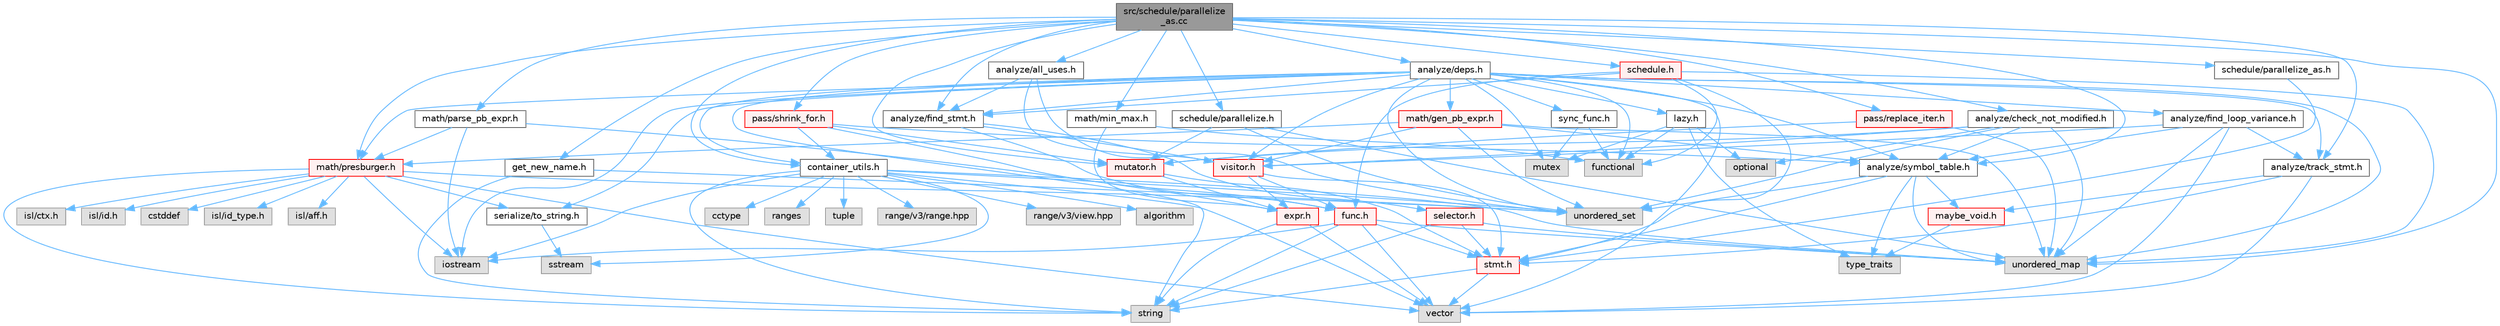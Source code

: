 digraph "src/schedule/parallelize_as.cc"
{
 // LATEX_PDF_SIZE
  bgcolor="transparent";
  edge [fontname=Helvetica,fontsize=10,labelfontname=Helvetica,labelfontsize=10];
  node [fontname=Helvetica,fontsize=10,shape=box,height=0.2,width=0.4];
  Node1 [label="src/schedule/parallelize\l_as.cc",height=0.2,width=0.4,color="gray40", fillcolor="grey60", style="filled", fontcolor="black",tooltip=" "];
  Node1 -> Node2 [color="steelblue1",style="solid"];
  Node2 [label="unordered_map",height=0.2,width=0.4,color="grey60", fillcolor="#E0E0E0", style="filled",tooltip=" "];
  Node1 -> Node3 [color="steelblue1",style="solid"];
  Node3 [label="analyze/all_uses.h",height=0.2,width=0.4,color="grey40", fillcolor="white", style="filled",URL="$all__uses_8h.html",tooltip=" "];
  Node3 -> Node4 [color="steelblue1",style="solid"];
  Node4 [label="unordered_set",height=0.2,width=0.4,color="grey60", fillcolor="#E0E0E0", style="filled",tooltip=" "];
  Node3 -> Node5 [color="steelblue1",style="solid"];
  Node5 [label="analyze/find_stmt.h",height=0.2,width=0.4,color="grey40", fillcolor="white", style="filled",URL="$find__stmt_8h.html",tooltip=" "];
  Node5 -> Node6 [color="steelblue1",style="solid"];
  Node6 [label="func.h",height=0.2,width=0.4,color="red", fillcolor="#FFF0F0", style="filled",URL="$func_8h.html",tooltip=" "];
  Node6 -> Node7 [color="steelblue1",style="solid"];
  Node7 [label="iostream",height=0.2,width=0.4,color="grey60", fillcolor="#E0E0E0", style="filled",tooltip=" "];
  Node6 -> Node8 [color="steelblue1",style="solid"];
  Node8 [label="string",height=0.2,width=0.4,color="grey60", fillcolor="#E0E0E0", style="filled",tooltip=" "];
  Node6 -> Node2 [color="steelblue1",style="solid"];
  Node6 -> Node10 [color="steelblue1",style="solid"];
  Node10 [label="vector",height=0.2,width=0.4,color="grey60", fillcolor="#E0E0E0", style="filled",tooltip=" "];
  Node6 -> Node49 [color="steelblue1",style="solid"];
  Node49 [label="stmt.h",height=0.2,width=0.4,color="red", fillcolor="#FFF0F0", style="filled",URL="$stmt_8h.html",tooltip=" "];
  Node49 -> Node8 [color="steelblue1",style="solid"];
  Node49 -> Node10 [color="steelblue1",style="solid"];
  Node5 -> Node55 [color="steelblue1",style="solid"];
  Node55 [label="selector.h",height=0.2,width=0.4,color="red", fillcolor="#FFF0F0", style="filled",URL="$selector_8h.html",tooltip=" "];
  Node55 -> Node8 [color="steelblue1",style="solid"];
  Node55 -> Node2 [color="steelblue1",style="solid"];
  Node55 -> Node49 [color="steelblue1",style="solid"];
  Node5 -> Node56 [color="steelblue1",style="solid"];
  Node56 [label="visitor.h",height=0.2,width=0.4,color="red", fillcolor="#FFF0F0", style="filled",URL="$visitor_8h.html",tooltip=" "];
  Node56 -> Node42 [color="steelblue1",style="solid"];
  Node42 [label="expr.h",height=0.2,width=0.4,color="red", fillcolor="#FFF0F0", style="filled",URL="$expr_8h.html",tooltip=" "];
  Node42 -> Node8 [color="steelblue1",style="solid"];
  Node42 -> Node10 [color="steelblue1",style="solid"];
  Node56 -> Node6 [color="steelblue1",style="solid"];
  Node56 -> Node49 [color="steelblue1",style="solid"];
  Node3 -> Node56 [color="steelblue1",style="solid"];
  Node1 -> Node61 [color="steelblue1",style="solid"];
  Node61 [label="analyze/check_not_modified.h",height=0.2,width=0.4,color="grey40", fillcolor="white", style="filled",URL="$check__not__modified_8h.html",tooltip=" "];
  Node61 -> Node14 [color="steelblue1",style="solid"];
  Node14 [label="optional",height=0.2,width=0.4,color="grey60", fillcolor="#E0E0E0", style="filled",tooltip=" "];
  Node61 -> Node2 [color="steelblue1",style="solid"];
  Node61 -> Node4 [color="steelblue1",style="solid"];
  Node61 -> Node62 [color="steelblue1",style="solid"];
  Node62 [label="analyze/symbol_table.h",height=0.2,width=0.4,color="grey40", fillcolor="white", style="filled",URL="$symbol__table_8h.html",tooltip=" "];
  Node62 -> Node22 [color="steelblue1",style="solid"];
  Node22 [label="type_traits",height=0.2,width=0.4,color="grey60", fillcolor="#E0E0E0", style="filled",tooltip=" "];
  Node62 -> Node2 [color="steelblue1",style="solid"];
  Node62 -> Node4 [color="steelblue1",style="solid"];
  Node62 -> Node63 [color="steelblue1",style="solid"];
  Node63 [label="maybe_void.h",height=0.2,width=0.4,color="red", fillcolor="#FFF0F0", style="filled",URL="$maybe__void_8h.html",tooltip=" "];
  Node63 -> Node22 [color="steelblue1",style="solid"];
  Node62 -> Node49 [color="steelblue1",style="solid"];
  Node61 -> Node64 [color="steelblue1",style="solid"];
  Node64 [label="mutator.h",height=0.2,width=0.4,color="red", fillcolor="#FFF0F0", style="filled",URL="$mutator_8h.html",tooltip=" "];
  Node64 -> Node42 [color="steelblue1",style="solid"];
  Node64 -> Node49 [color="steelblue1",style="solid"];
  Node61 -> Node56 [color="steelblue1",style="solid"];
  Node1 -> Node65 [color="steelblue1",style="solid"];
  Node65 [label="analyze/deps.h",height=0.2,width=0.4,color="grey40", fillcolor="white", style="filled",URL="$deps_8h.html",tooltip=" "];
  Node65 -> Node13 [color="steelblue1",style="solid"];
  Node13 [label="functional",height=0.2,width=0.4,color="grey60", fillcolor="#E0E0E0", style="filled",tooltip=" "];
  Node65 -> Node7 [color="steelblue1",style="solid"];
  Node65 -> Node59 [color="steelblue1",style="solid"];
  Node59 [label="mutex",height=0.2,width=0.4,color="grey60", fillcolor="#E0E0E0", style="filled",tooltip=" "];
  Node65 -> Node8 [color="steelblue1",style="solid"];
  Node65 -> Node2 [color="steelblue1",style="solid"];
  Node65 -> Node4 [color="steelblue1",style="solid"];
  Node65 -> Node10 [color="steelblue1",style="solid"];
  Node65 -> Node66 [color="steelblue1",style="solid"];
  Node66 [label="analyze/find_loop_variance.h",height=0.2,width=0.4,color="grey40", fillcolor="white", style="filled",URL="$find__loop__variance_8h.html",tooltip=" "];
  Node66 -> Node2 [color="steelblue1",style="solid"];
  Node66 -> Node10 [color="steelblue1",style="solid"];
  Node66 -> Node62 [color="steelblue1",style="solid"];
  Node66 -> Node67 [color="steelblue1",style="solid"];
  Node67 [label="analyze/track_stmt.h",height=0.2,width=0.4,color="grey40", fillcolor="white", style="filled",URL="$track__stmt_8h.html",tooltip=" "];
  Node67 -> Node10 [color="steelblue1",style="solid"];
  Node67 -> Node63 [color="steelblue1",style="solid"];
  Node67 -> Node49 [color="steelblue1",style="solid"];
  Node66 -> Node56 [color="steelblue1",style="solid"];
  Node65 -> Node5 [color="steelblue1",style="solid"];
  Node65 -> Node62 [color="steelblue1",style="solid"];
  Node65 -> Node67 [color="steelblue1",style="solid"];
  Node65 -> Node33 [color="steelblue1",style="solid"];
  Node33 [label="container_utils.h",height=0.2,width=0.4,color="grey40", fillcolor="white", style="filled",URL="$container__utils_8h.html",tooltip=" "];
  Node33 -> Node34 [color="steelblue1",style="solid"];
  Node34 [label="algorithm",height=0.2,width=0.4,color="grey60", fillcolor="#E0E0E0", style="filled",tooltip=" "];
  Node33 -> Node35 [color="steelblue1",style="solid"];
  Node35 [label="cctype",height=0.2,width=0.4,color="grey60", fillcolor="#E0E0E0", style="filled",tooltip=" "];
  Node33 -> Node7 [color="steelblue1",style="solid"];
  Node33 -> Node36 [color="steelblue1",style="solid"];
  Node36 [label="ranges",height=0.2,width=0.4,color="grey60", fillcolor="#E0E0E0", style="filled",tooltip=" "];
  Node33 -> Node27 [color="steelblue1",style="solid"];
  Node27 [label="sstream",height=0.2,width=0.4,color="grey60", fillcolor="#E0E0E0", style="filled",tooltip=" "];
  Node33 -> Node8 [color="steelblue1",style="solid"];
  Node33 -> Node37 [color="steelblue1",style="solid"];
  Node37 [label="tuple",height=0.2,width=0.4,color="grey60", fillcolor="#E0E0E0", style="filled",tooltip=" "];
  Node33 -> Node2 [color="steelblue1",style="solid"];
  Node33 -> Node4 [color="steelblue1",style="solid"];
  Node33 -> Node10 [color="steelblue1",style="solid"];
  Node33 -> Node38 [color="steelblue1",style="solid"];
  Node38 [label="range/v3/range.hpp",height=0.2,width=0.4,color="grey60", fillcolor="#E0E0E0", style="filled",tooltip=" "];
  Node33 -> Node39 [color="steelblue1",style="solid"];
  Node39 [label="range/v3/view.hpp",height=0.2,width=0.4,color="grey60", fillcolor="#E0E0E0", style="filled",tooltip=" "];
  Node65 -> Node68 [color="steelblue1",style="solid"];
  Node68 [label="lazy.h",height=0.2,width=0.4,color="grey40", fillcolor="white", style="filled",URL="$lazy_8h.html",tooltip=" "];
  Node68 -> Node13 [color="steelblue1",style="solid"];
  Node68 -> Node59 [color="steelblue1",style="solid"];
  Node68 -> Node14 [color="steelblue1",style="solid"];
  Node68 -> Node22 [color="steelblue1",style="solid"];
  Node65 -> Node69 [color="steelblue1",style="solid"];
  Node69 [label="math/gen_pb_expr.h",height=0.2,width=0.4,color="red", fillcolor="#FFF0F0", style="filled",URL="$gen__pb__expr_8h.html",tooltip=" "];
  Node69 -> Node2 [color="steelblue1",style="solid"];
  Node69 -> Node4 [color="steelblue1",style="solid"];
  Node69 -> Node62 [color="steelblue1",style="solid"];
  Node69 -> Node71 [color="steelblue1",style="solid"];
  Node71 [label="math/presburger.h",height=0.2,width=0.4,color="red", fillcolor="#FFF0F0", style="filled",URL="$presburger_8h.html",tooltip=" "];
  Node71 -> Node72 [color="steelblue1",style="solid"];
  Node72 [label="cstddef",height=0.2,width=0.4,color="grey60", fillcolor="#E0E0E0", style="filled",tooltip=" "];
  Node71 -> Node7 [color="steelblue1",style="solid"];
  Node71 -> Node73 [color="steelblue1",style="solid"];
  Node73 [label="isl/id_type.h",height=0.2,width=0.4,color="grey60", fillcolor="#E0E0E0", style="filled",tooltip=" "];
  Node71 -> Node8 [color="steelblue1",style="solid"];
  Node71 -> Node4 [color="steelblue1",style="solid"];
  Node71 -> Node10 [color="steelblue1",style="solid"];
  Node71 -> Node74 [color="steelblue1",style="solid"];
  Node74 [label="isl/aff.h",height=0.2,width=0.4,color="grey60", fillcolor="#E0E0E0", style="filled",tooltip=" "];
  Node71 -> Node75 [color="steelblue1",style="solid"];
  Node75 [label="isl/ctx.h",height=0.2,width=0.4,color="grey60", fillcolor="#E0E0E0", style="filled",tooltip=" "];
  Node71 -> Node76 [color="steelblue1",style="solid"];
  Node76 [label="isl/id.h",height=0.2,width=0.4,color="grey60", fillcolor="#E0E0E0", style="filled",tooltip=" "];
  Node71 -> Node29 [color="steelblue1",style="solid"];
  Node29 [label="serialize/to_string.h",height=0.2,width=0.4,color="grey40", fillcolor="white", style="filled",URL="$to__string_8h.html",tooltip=" "];
  Node29 -> Node27 [color="steelblue1",style="solid"];
  Node69 -> Node56 [color="steelblue1",style="solid"];
  Node65 -> Node71 [color="steelblue1",style="solid"];
  Node65 -> Node29 [color="steelblue1",style="solid"];
  Node65 -> Node88 [color="steelblue1",style="solid"];
  Node88 [label="sync_func.h",height=0.2,width=0.4,color="grey40", fillcolor="white", style="filled",URL="$sync__func_8h.html",tooltip=" "];
  Node88 -> Node13 [color="steelblue1",style="solid"];
  Node88 -> Node59 [color="steelblue1",style="solid"];
  Node65 -> Node56 [color="steelblue1",style="solid"];
  Node1 -> Node5 [color="steelblue1",style="solid"];
  Node1 -> Node62 [color="steelblue1",style="solid"];
  Node1 -> Node67 [color="steelblue1",style="solid"];
  Node1 -> Node33 [color="steelblue1",style="solid"];
  Node1 -> Node89 [color="steelblue1",style="solid"];
  Node89 [label="get_new_name.h",height=0.2,width=0.4,color="grey40", fillcolor="white", style="filled",URL="$get__new__name_8h.html",tooltip=" "];
  Node89 -> Node8 [color="steelblue1",style="solid"];
  Node89 -> Node4 [color="steelblue1",style="solid"];
  Node1 -> Node90 [color="steelblue1",style="solid"];
  Node90 [label="math/min_max.h",height=0.2,width=0.4,color="grey40", fillcolor="white", style="filled",URL="$min__max_8h.html",tooltip=" "];
  Node90 -> Node13 [color="steelblue1",style="solid"];
  Node90 -> Node42 [color="steelblue1",style="solid"];
  Node1 -> Node91 [color="steelblue1",style="solid"];
  Node91 [label="math/parse_pb_expr.h",height=0.2,width=0.4,color="grey40", fillcolor="white", style="filled",URL="$parse__pb__expr_8h.html",tooltip=" "];
  Node91 -> Node7 [color="steelblue1",style="solid"];
  Node91 -> Node42 [color="steelblue1",style="solid"];
  Node91 -> Node71 [color="steelblue1",style="solid"];
  Node1 -> Node71 [color="steelblue1",style="solid"];
  Node1 -> Node64 [color="steelblue1",style="solid"];
  Node1 -> Node92 [color="steelblue1",style="solid"];
  Node92 [label="pass/replace_iter.h",height=0.2,width=0.4,color="red", fillcolor="#FFF0F0", style="filled",URL="$replace__iter_8h.html",tooltip=" "];
  Node92 -> Node2 [color="steelblue1",style="solid"];
  Node92 -> Node64 [color="steelblue1",style="solid"];
  Node1 -> Node93 [color="steelblue1",style="solid"];
  Node93 [label="pass/shrink_for.h",height=0.2,width=0.4,color="red", fillcolor="#FFF0F0", style="filled",URL="$shrink__for_8h.html",tooltip=" "];
  Node93 -> Node62 [color="steelblue1",style="solid"];
  Node93 -> Node33 [color="steelblue1",style="solid"];
  Node93 -> Node6 [color="steelblue1",style="solid"];
  Node93 -> Node64 [color="steelblue1",style="solid"];
  Node1 -> Node103 [color="steelblue1",style="solid"];
  Node103 [label="schedule.h",height=0.2,width=0.4,color="red", fillcolor="#FFF0F0", style="filled",URL="$schedule_8h.html",tooltip=" "];
  Node103 -> Node13 [color="steelblue1",style="solid"];
  Node103 -> Node2 [color="steelblue1",style="solid"];
  Node103 -> Node5 [color="steelblue1",style="solid"];
  Node103 -> Node6 [color="steelblue1",style="solid"];
  Node103 -> Node49 [color="steelblue1",style="solid"];
  Node1 -> Node122 [color="steelblue1",style="solid"];
  Node122 [label="schedule/parallelize.h",height=0.2,width=0.4,color="grey40", fillcolor="white", style="filled",URL="$parallelize_8h.html",tooltip=" "];
  Node122 -> Node2 [color="steelblue1",style="solid"];
  Node122 -> Node4 [color="steelblue1",style="solid"];
  Node122 -> Node64 [color="steelblue1",style="solid"];
  Node1 -> Node123 [color="steelblue1",style="solid"];
  Node123 [label="schedule/parallelize_as.h",height=0.2,width=0.4,color="grey40", fillcolor="white", style="filled",URL="$parallelize__as_8h.html",tooltip=" "];
  Node123 -> Node49 [color="steelblue1",style="solid"];
}
